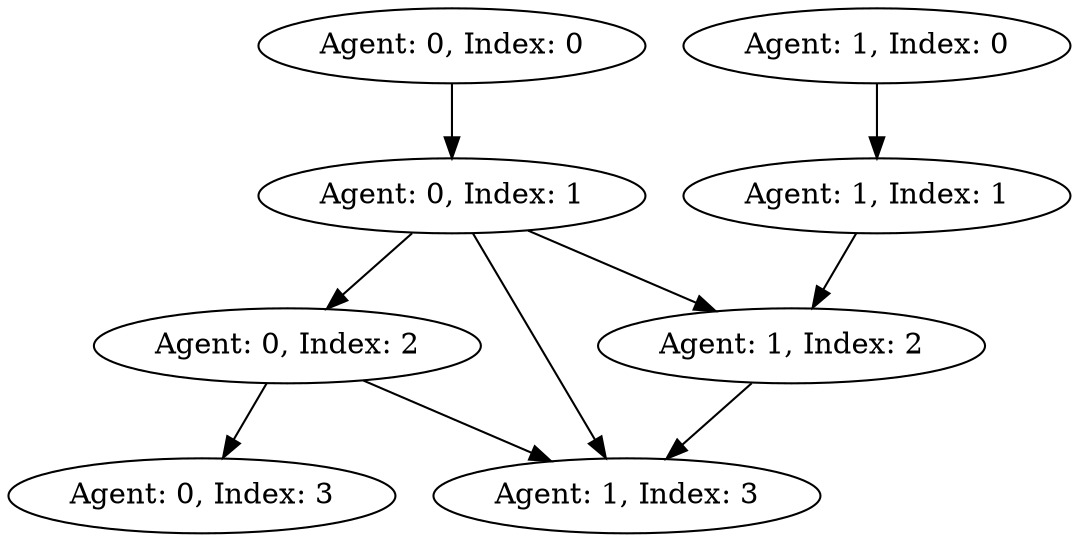digraph SemanticPlan {
    0 [label="Agent: 0, Index: 0"];
    1 [label="Agent: 0, Index: 1"];
    2 [label="Agent: 0, Index: 2"];
    3 [label="Agent: 0, Index: 3"];
    4 [label="Agent: 1, Index: 0"];
    5 [label="Agent: 1, Index: 1"];
    6 [label="Agent: 1, Index: 2"];
    7 [label="Agent: 1, Index: 3"];
    2 -> 3;
    6 -> 7;
    1 -> 7;
    2 -> 7;
    0 -> 1;
    1 -> 2;
    4 -> 5;
    5 -> 6;
    1 -> 6;
}
